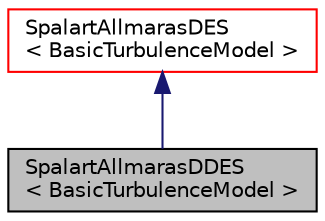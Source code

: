digraph "SpalartAllmarasDDES&lt; BasicTurbulenceModel &gt;"
{
  bgcolor="transparent";
  edge [fontname="Helvetica",fontsize="10",labelfontname="Helvetica",labelfontsize="10"];
  node [fontname="Helvetica",fontsize="10",shape=record];
  Node1 [label="SpalartAllmarasDDES\l\< BasicTurbulenceModel \>",height=0.2,width=0.4,color="black", fillcolor="grey75", style="filled", fontcolor="black"];
  Node2 -> Node1 [dir="back",color="midnightblue",fontsize="10",style="solid",fontname="Helvetica"];
  Node2 [label="SpalartAllmarasDES\l\< BasicTurbulenceModel \>",height=0.2,width=0.4,color="red",URL="$a02374.html",tooltip="SpalartAllmarasDES DES turbulence model for incompressible and compressible flows. "];
}
